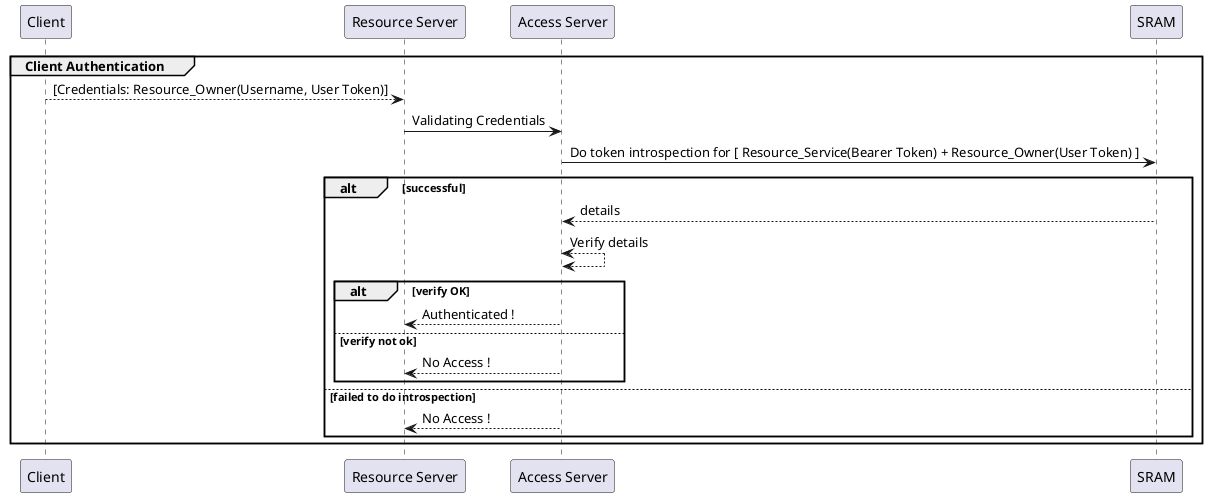 @startuml
participant RP as "Client"
participant RS as "Resource Server"
participant AS as "Access Server"
group Client Authentication
RP --> RS: [Credentials: Resource_Owner(Username, User Token)]
RS -> AS: Validating Credentials
AS -> SRAM: Do token introspection for [ Resource_Service(Bearer Token) + Resource_Owner(User Token) ]
alt successful
AS <-- SRAM: details
AS <--> AS: Verify details
alt verify OK
RS <-- AS: Authenticated !
else verify not ok
RS <-- AS: No Access !
end
else failed to do introspection
RS <-- AS: No Access !
end
end
@enduml